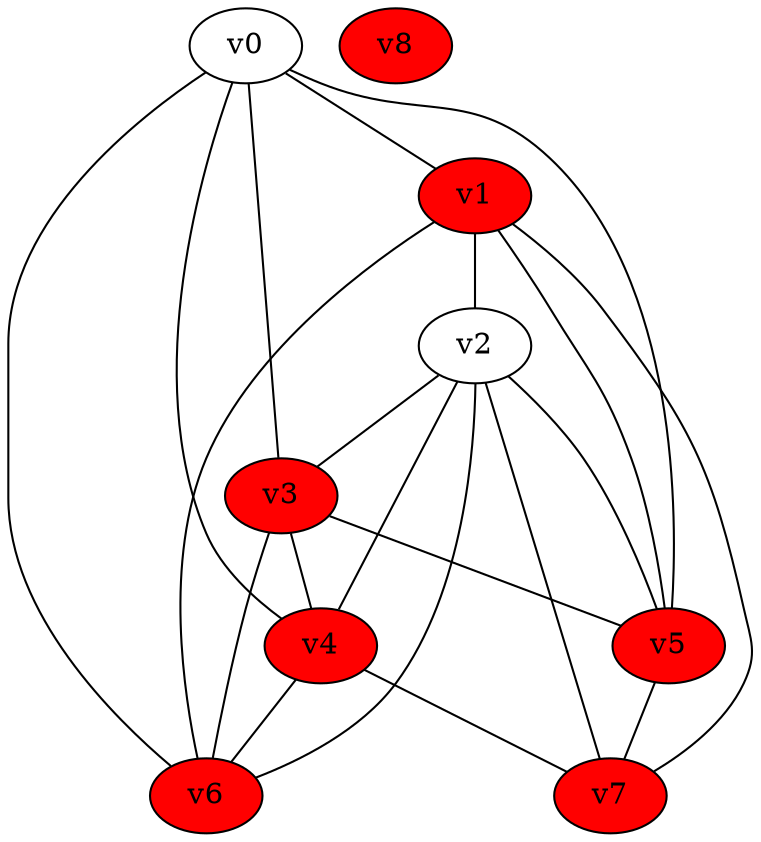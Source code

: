 graph G {
v7 [style=filled, fillcolor=red];
v3 [style=filled, fillcolor=red];
v6 [style=filled, fillcolor=red];
v1 [style=filled, fillcolor=red];
v8 [style=filled, fillcolor=red];
v4 [style=filled, fillcolor=red];
v5 [style=filled, fillcolor=red];
	v0 -- v1
	v0 -- v3
	v0 -- v4
	v0 -- v5
	v0 -- v6
	v1 -- v2
	v1 -- v5
	v1 -- v6
	v1 -- v7
	v2 -- v3
	v2 -- v4
	v2 -- v5
	v2 -- v6
	v2 -- v7
	v3 -- v4
	v3 -- v5
	v3 -- v6
	v4 -- v6
	v4 -- v7
	v5 -- v7
}